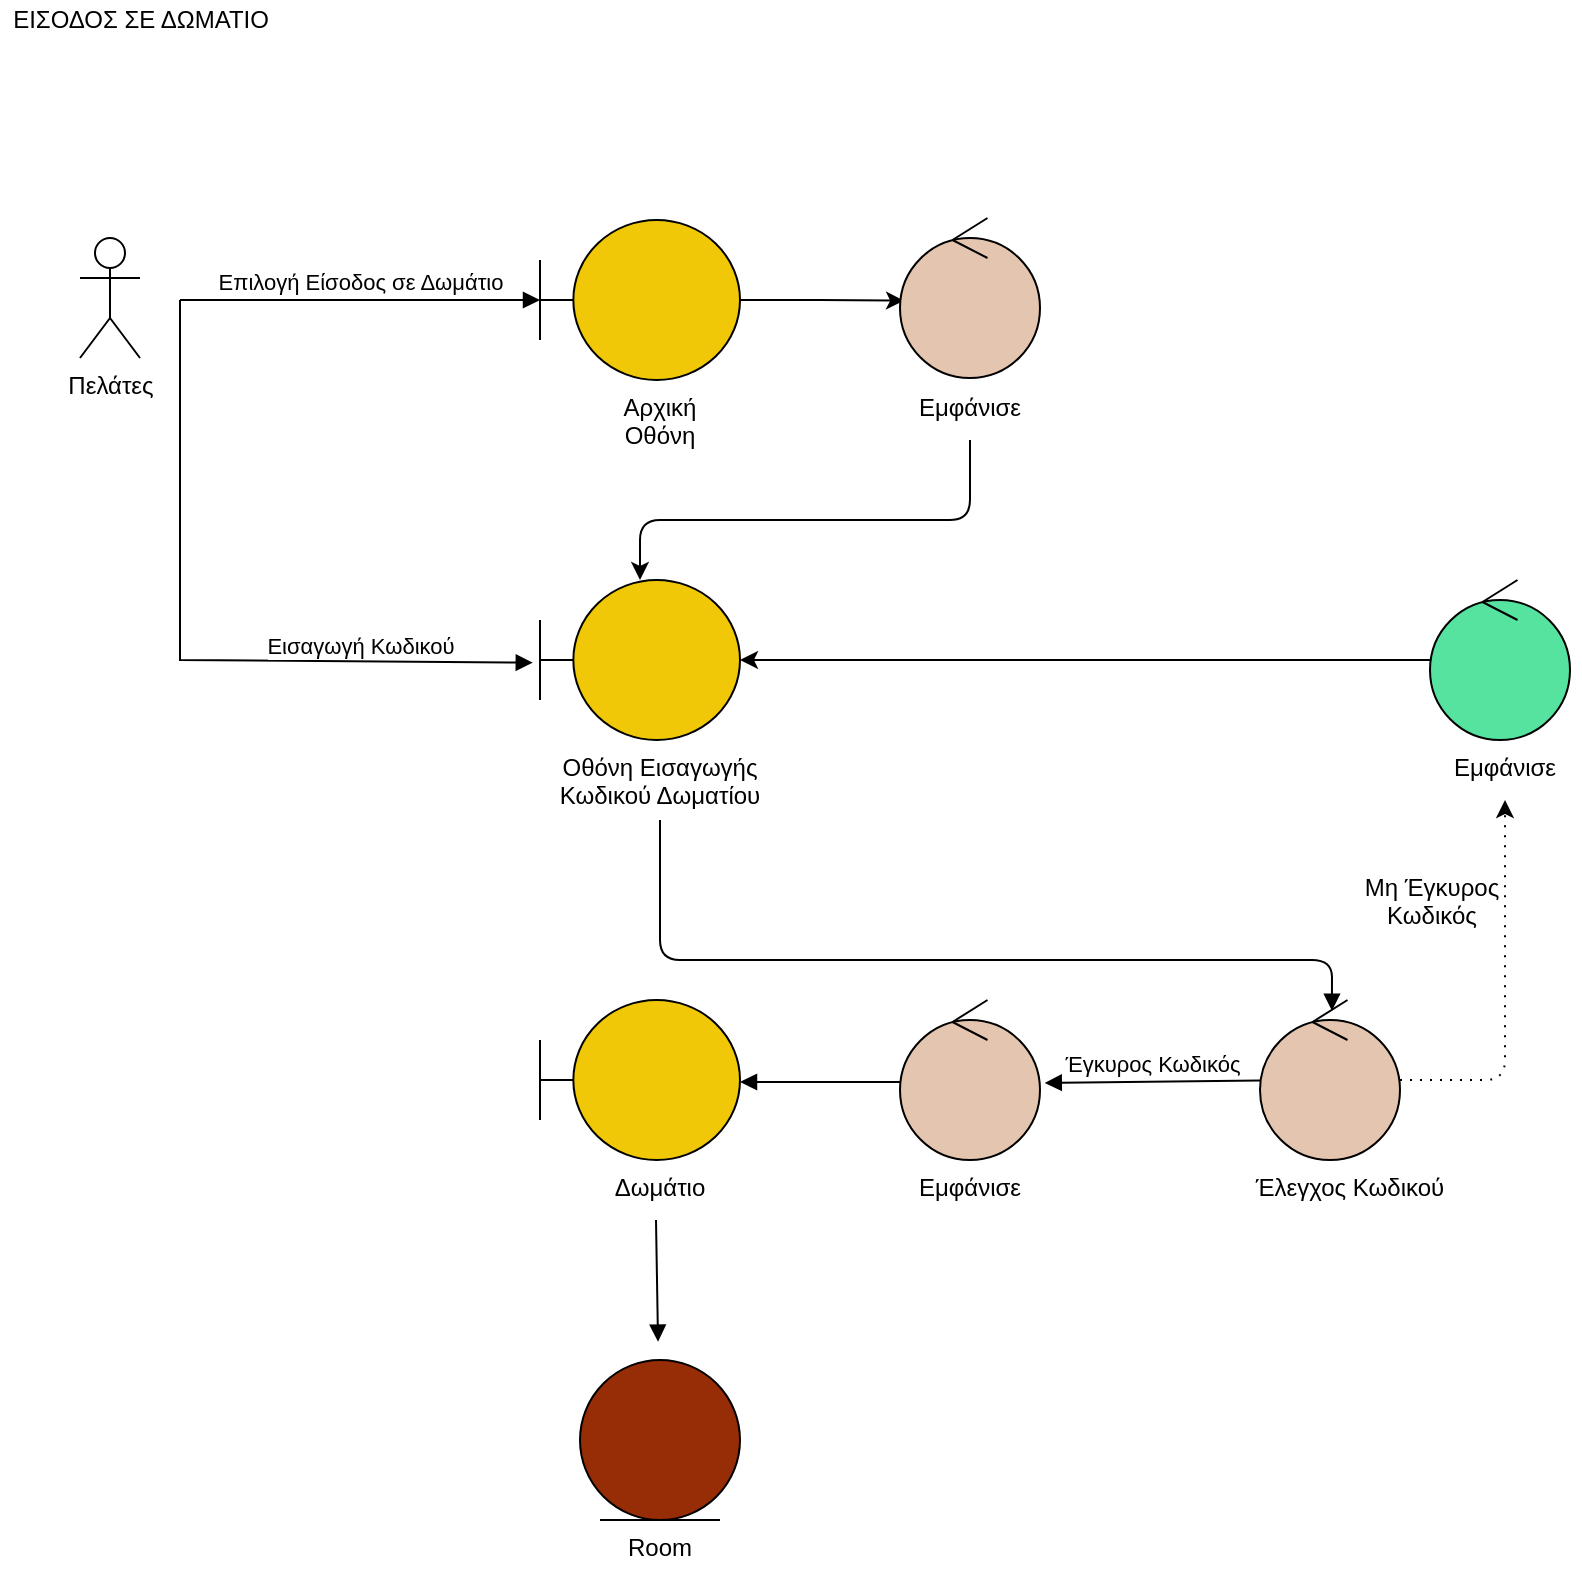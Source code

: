 <mxfile version="18.0.5" type="device"><diagram id="_NEF_zK0TXl3RWh3A6Ux" name="Page-1"><mxGraphModel dx="1038" dy="579" grid="1" gridSize="10" guides="1" tooltips="1" connect="1" arrows="1" fold="1" page="1" pageScale="1" pageWidth="850" pageHeight="1100" math="0" shadow="0"><root><mxCell id="0"/><mxCell id="1" parent="0"/><mxCell id="GDVjwKHBdUetnvcOr6IY-35" value="Πελάτες" style="shape=umlActor;verticalLabelPosition=bottom;verticalAlign=top;html=1;" vertex="1" parent="1"><mxGeometry x="100" y="229" width="30" height="60" as="geometry"/></mxCell><mxCell id="GDVjwKHBdUetnvcOr6IY-36" value="ΕΙΣΟΔΟΣ ΣΕ ΔΩΜΑΤΙΟ" style="text;html=1;align=center;verticalAlign=middle;resizable=0;points=[];autosize=1;strokeColor=none;fillColor=none;" vertex="1" parent="1"><mxGeometry x="60" y="110" width="140" height="20" as="geometry"/></mxCell><mxCell id="GDVjwKHBdUetnvcOr6IY-37" value="" style="shape=umlBoundary;whiteSpace=wrap;html=1;fillColor=#F0C808;" vertex="1" parent="1"><mxGeometry x="330" y="400" width="100" height="80" as="geometry"/></mxCell><mxCell id="GDVjwKHBdUetnvcOr6IY-38" value="Επιλογή Είσοδος σε Δωμάτιο" style="html=1;verticalAlign=bottom;endArrow=block;rounded=0;" edge="1" parent="1" target="GDVjwKHBdUetnvcOr6IY-40"><mxGeometry width="80" relative="1" as="geometry"><mxPoint x="150" y="260" as="sourcePoint"/><mxPoint x="380" y="260" as="targetPoint"/></mxGeometry></mxCell><mxCell id="GDVjwKHBdUetnvcOr6IY-39" style="edgeStyle=orthogonalEdgeStyle;rounded=0;orthogonalLoop=1;jettySize=auto;html=1;entryX=0.029;entryY=0.517;entryDx=0;entryDy=0;entryPerimeter=0;" edge="1" parent="1" source="GDVjwKHBdUetnvcOr6IY-40" target="GDVjwKHBdUetnvcOr6IY-42"><mxGeometry relative="1" as="geometry"/></mxCell><mxCell id="GDVjwKHBdUetnvcOr6IY-40" value="" style="shape=umlBoundary;whiteSpace=wrap;html=1;fillColor=#F0C808;" vertex="1" parent="1"><mxGeometry x="330" y="220" width="100" height="80" as="geometry"/></mxCell><mxCell id="GDVjwKHBdUetnvcOr6IY-41" style="edgeStyle=orthogonalEdgeStyle;rounded=1;orthogonalLoop=1;jettySize=auto;html=1;exitX=0.5;exitY=1;exitDx=0;exitDy=0;" edge="1" parent="1" source="GDVjwKHBdUetnvcOr6IY-55" target="GDVjwKHBdUetnvcOr6IY-37"><mxGeometry relative="1" as="geometry"><Array as="points"><mxPoint x="545" y="370"/><mxPoint x="380" y="370"/></Array></mxGeometry></mxCell><mxCell id="GDVjwKHBdUetnvcOr6IY-42" value="" style="ellipse;shape=umlControl;whiteSpace=wrap;html=1;fillColor=#E4C5AF;" vertex="1" parent="1"><mxGeometry x="510" y="219" width="70" height="80" as="geometry"/></mxCell><mxCell id="GDVjwKHBdUetnvcOr6IY-43" value="Εισαγωγή Κωδικού" style="html=1;verticalAlign=bottom;endArrow=block;rounded=0;entryX=-0.036;entryY=0.517;entryDx=0;entryDy=0;entryPerimeter=0;" edge="1" parent="1" target="GDVjwKHBdUetnvcOr6IY-37"><mxGeometry x="0.515" y="-1" width="80" relative="1" as="geometry"><mxPoint x="150" y="260" as="sourcePoint"/><mxPoint x="480" y="290" as="targetPoint"/><Array as="points"><mxPoint x="150" y="440"/></Array><mxPoint as="offset"/></mxGeometry></mxCell><mxCell id="GDVjwKHBdUetnvcOr6IY-44" style="edgeStyle=orthogonalEdgeStyle;rounded=1;orthogonalLoop=1;jettySize=auto;html=1;fillColor=#a20025;strokeColor=#000000;dashed=1;dashPattern=1 4;" edge="1" parent="1" source="GDVjwKHBdUetnvcOr6IY-45" target="GDVjwKHBdUetnvcOr6IY-62"><mxGeometry relative="1" as="geometry"><mxPoint x="815" y="510" as="targetPoint"/></mxGeometry></mxCell><mxCell id="GDVjwKHBdUetnvcOr6IY-45" value="" style="ellipse;shape=umlControl;whiteSpace=wrap;html=1;fillColor=#E4C5AF;" vertex="1" parent="1"><mxGeometry x="690" y="610" width="70" height="80" as="geometry"/></mxCell><mxCell id="GDVjwKHBdUetnvcOr6IY-46" value="" style="html=1;verticalAlign=bottom;endArrow=block;rounded=1;exitX=0.5;exitY=1;exitDx=0;exitDy=0;entryX=0.514;entryY=0.067;entryDx=0;entryDy=0;entryPerimeter=0;edgeStyle=orthogonalEdgeStyle;" edge="1" parent="1" source="GDVjwKHBdUetnvcOr6IY-56" target="GDVjwKHBdUetnvcOr6IY-45"><mxGeometry width="80" relative="1" as="geometry"><mxPoint x="400" y="350" as="sourcePoint"/><mxPoint x="480" y="350" as="targetPoint"/><Array as="points"><mxPoint x="390" y="590"/><mxPoint x="726" y="590"/></Array></mxGeometry></mxCell><mxCell id="GDVjwKHBdUetnvcOr6IY-47" value="" style="ellipse;shape=umlControl;whiteSpace=wrap;html=1;fillColor=#E4C5AF;" vertex="1" parent="1"><mxGeometry x="510" y="610" width="70" height="80" as="geometry"/></mxCell><mxCell id="GDVjwKHBdUetnvcOr6IY-48" value="Έγκυρος Κωδικός" style="html=1;verticalAlign=bottom;endArrow=block;rounded=0;entryX=1.034;entryY=0.518;entryDx=0;entryDy=0;entryPerimeter=0;" edge="1" parent="1" source="GDVjwKHBdUetnvcOr6IY-45" target="GDVjwKHBdUetnvcOr6IY-47"><mxGeometry width="80" relative="1" as="geometry"><mxPoint x="400" y="650" as="sourcePoint"/><mxPoint x="480" y="650" as="targetPoint"/></mxGeometry></mxCell><mxCell id="GDVjwKHBdUetnvcOr6IY-49" value="" style="shape=umlBoundary;whiteSpace=wrap;html=1;fillColor=#F0C808;" vertex="1" parent="1"><mxGeometry x="330" y="610" width="100" height="80" as="geometry"/></mxCell><mxCell id="GDVjwKHBdUetnvcOr6IY-50" value="" style="html=1;verticalAlign=bottom;endArrow=block;rounded=0;" edge="1" parent="1"><mxGeometry width="80" relative="1" as="geometry"><mxPoint x="510" y="651" as="sourcePoint"/><mxPoint x="430" y="651" as="targetPoint"/></mxGeometry></mxCell><mxCell id="GDVjwKHBdUetnvcOr6IY-51" value="" style="html=1;verticalAlign=bottom;endArrow=block;rounded=0;entryX=0.486;entryY=0.048;entryDx=0;entryDy=0;entryPerimeter=0;" edge="1" parent="1"><mxGeometry width="80" relative="1" as="geometry"><mxPoint x="388" y="720" as="sourcePoint"/><mxPoint x="389.02" y="780.84" as="targetPoint"/></mxGeometry></mxCell><mxCell id="GDVjwKHBdUetnvcOr6IY-52" style="edgeStyle=orthogonalEdgeStyle;rounded=0;orthogonalLoop=1;jettySize=auto;html=1;fillColor=#a20025;strokeColor=#000000;entryX=1;entryY=0.5;entryDx=0;entryDy=0;entryPerimeter=0;" edge="1" parent="1" source="GDVjwKHBdUetnvcOr6IY-53" target="GDVjwKHBdUetnvcOr6IY-37"><mxGeometry relative="1" as="geometry"><mxPoint x="440" y="440" as="targetPoint"/></mxGeometry></mxCell><mxCell id="GDVjwKHBdUetnvcOr6IY-53" value="" style="ellipse;shape=umlControl;whiteSpace=wrap;html=1;fillColor=#56E39F;strokeColor=#000000;fontColor=#ffffff;" vertex="1" parent="1"><mxGeometry x="775" y="400" width="70" height="80" as="geometry"/></mxCell><mxCell id="GDVjwKHBdUetnvcOr6IY-54" value="&lt;meta charset=&quot;utf-8&quot;&gt;&lt;span style=&quot;font-family: helvetica; font-size: 12px; font-style: normal; font-weight: 400; letter-spacing: normal; text-indent: 0px; text-transform: none; word-spacing: 0px; display: inline; float: none;&quot;&gt;Αρχική&lt;/span&gt;&lt;br style=&quot;font-family: helvetica; font-size: 12px; font-style: normal; font-weight: 400; letter-spacing: normal; text-indent: 0px; text-transform: none; word-spacing: 0px;&quot;&gt;&lt;span style=&quot;font-family: helvetica; font-size: 12px; font-style: normal; font-weight: 400; letter-spacing: normal; text-indent: 0px; text-transform: none; word-spacing: 0px; display: inline; float: none;&quot;&gt;Οθόνη&lt;/span&gt;" style="text;whiteSpace=wrap;html=1;align=center;labelBackgroundColor=none;fontColor=default;" vertex="1" parent="1"><mxGeometry x="355" y="300" width="70" height="40" as="geometry"/></mxCell><mxCell id="GDVjwKHBdUetnvcOr6IY-55" value="&lt;meta charset=&quot;utf-8&quot;&gt;&lt;span style=&quot;font-family: helvetica; font-size: 12px; font-style: normal; font-weight: 400; letter-spacing: normal; text-indent: 0px; text-transform: none; word-spacing: 0px; display: inline; float: none;&quot;&gt;Εμφάνισε&lt;/span&gt;" style="text;whiteSpace=wrap;html=1;align=center;labelBackgroundColor=none;fontColor=default;" vertex="1" parent="1"><mxGeometry x="505" y="300" width="80" height="30" as="geometry"/></mxCell><mxCell id="GDVjwKHBdUetnvcOr6IY-56" value="&lt;span style=&quot;font-family: helvetica; font-size: 12px; font-style: normal; font-weight: 400; letter-spacing: normal; text-indent: 0px; text-transform: none; word-spacing: 0px; display: inline; float: none;&quot;&gt;Οθόνη Εισαγωγής &lt;br&gt;Κωδικού Δωματίου&lt;/span&gt;" style="text;whiteSpace=wrap;html=1;align=center;labelBackgroundColor=none;fontColor=default;" vertex="1" parent="1"><mxGeometry x="270" y="480" width="240" height="40" as="geometry"/></mxCell><mxCell id="GDVjwKHBdUetnvcOr6IY-57" value="&lt;span style=&quot;font-family: &amp;quot;helvetica&amp;quot; ; font-size: 12px ; font-style: normal ; font-weight: 400 ; letter-spacing: normal ; text-indent: 0px ; text-transform: none ; word-spacing: 0px ; display: inline ; float: none&quot;&gt;Μη&amp;nbsp;&lt;/span&gt;&lt;span style=&quot;font-family: &amp;quot;helvetica&amp;quot; ; font-size: 12px ; font-style: normal ; font-weight: 400 ; letter-spacing: normal ; text-indent: 0px ; text-transform: none ; word-spacing: 0px ; display: inline ; float: none&quot;&gt;Έγκυρος&lt;/span&gt;&lt;br style=&quot;font-family: &amp;quot;helvetica&amp;quot; ; font-size: 12px ; font-style: normal ; font-weight: 400 ; letter-spacing: normal ; text-indent: 0px ; text-transform: none ; word-spacing: 0px&quot;&gt;&lt;span style=&quot;font-family: &amp;quot;helvetica&amp;quot; ; font-size: 12px ; font-style: normal ; font-weight: 400 ; letter-spacing: normal ; text-indent: 0px ; text-transform: none ; word-spacing: 0px ; display: inline ; float: none&quot;&gt;Κωδικός&lt;/span&gt;" style="text;whiteSpace=wrap;html=1;fontColor=default;labelBackgroundColor=none;align=center;" vertex="1" parent="1"><mxGeometry x="736" y="540" width="80" height="40" as="geometry"/></mxCell><mxCell id="GDVjwKHBdUetnvcOr6IY-58" value="&lt;meta charset=&quot;utf-8&quot;&gt;&lt;span style=&quot;font-family: helvetica; font-size: 12px; font-style: normal; font-weight: 400; letter-spacing: normal; text-indent: 0px; text-transform: none; word-spacing: 0px; display: inline; float: none;&quot;&gt;Δωμάτιο&lt;/span&gt;" style="text;whiteSpace=wrap;html=1;align=center;labelBackgroundColor=none;fontColor=default;" vertex="1" parent="1"><mxGeometry x="355" y="690" width="70" height="30" as="geometry"/></mxCell><mxCell id="GDVjwKHBdUetnvcOr6IY-59" value="&lt;meta charset=&quot;utf-8&quot;&gt;&lt;span style=&quot;font-family: helvetica; font-size: 12px; font-style: normal; font-weight: 400; letter-spacing: normal; text-indent: 0px; text-transform: none; word-spacing: 0px; display: inline; float: none;&quot;&gt;Εμφάνισε&lt;/span&gt;" style="text;whiteSpace=wrap;html=1;align=center;labelBackgroundColor=none;fontColor=default;" vertex="1" parent="1"><mxGeometry x="505" y="690" width="80" height="30" as="geometry"/></mxCell><mxCell id="GDVjwKHBdUetnvcOr6IY-60" value="&lt;meta charset=&quot;utf-8&quot;&gt;&lt;span style=&quot;font-family: helvetica; font-size: 12px; font-style: normal; font-weight: 400; letter-spacing: normal; text-indent: 0px; text-transform: none; word-spacing: 0px; display: inline; float: none;&quot;&gt;Έλεγχος Κωδικού&lt;/span&gt;" style="text;whiteSpace=wrap;html=1;align=center;labelBackgroundColor=none;fontColor=default;" vertex="1" parent="1"><mxGeometry x="670" y="690" width="130" height="30" as="geometry"/></mxCell><mxCell id="GDVjwKHBdUetnvcOr6IY-61" value="&lt;font face=&quot;helvetica&quot;&gt;Room&lt;br&gt;&lt;/font&gt;" style="text;whiteSpace=wrap;html=1;align=center;labelBackgroundColor=none;fontColor=default;" vertex="1" parent="1"><mxGeometry x="350" y="870" width="80" height="30" as="geometry"/></mxCell><mxCell id="GDVjwKHBdUetnvcOr6IY-62" value="&lt;meta charset=&quot;utf-8&quot;&gt;&lt;span style=&quot;font-family: helvetica; font-size: 12px; font-style: normal; font-weight: 400; letter-spacing: normal; text-indent: 0px; text-transform: none; word-spacing: 0px; display: inline; float: none;&quot;&gt;Εμφάνισε&lt;/span&gt;" style="text;whiteSpace=wrap;html=1;align=center;labelBackgroundColor=none;fontColor=default;" vertex="1" parent="1"><mxGeometry x="775" y="480" width="75" height="30" as="geometry"/></mxCell><mxCell id="GDVjwKHBdUetnvcOr6IY-63" value="" style="ellipse;shape=umlEntity;whiteSpace=wrap;html=1;fillColor=#972D07;" vertex="1" parent="1"><mxGeometry x="350" y="790" width="80" height="80" as="geometry"/></mxCell></root></mxGraphModel></diagram></mxfile>